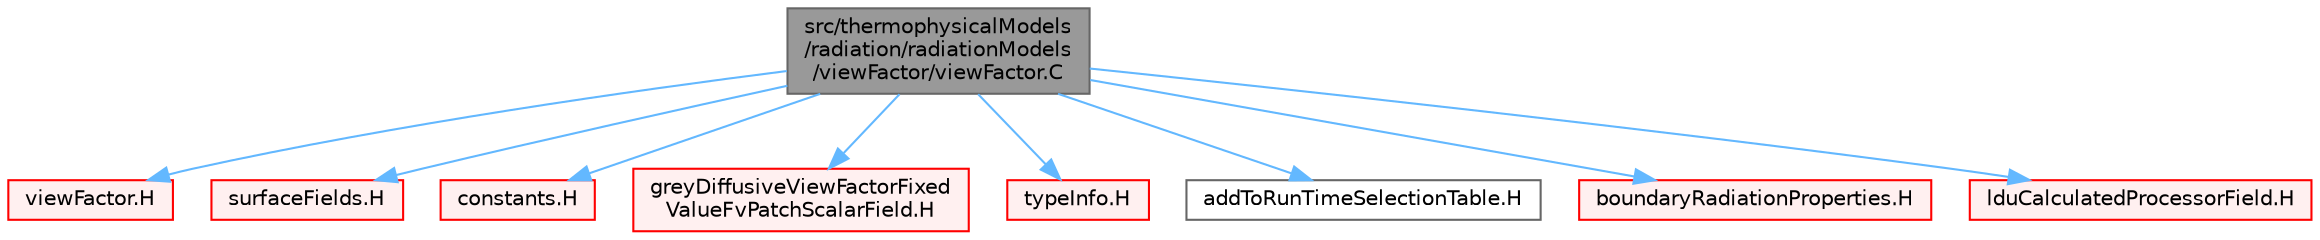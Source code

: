 digraph "src/thermophysicalModels/radiation/radiationModels/viewFactor/viewFactor.C"
{
 // LATEX_PDF_SIZE
  bgcolor="transparent";
  edge [fontname=Helvetica,fontsize=10,labelfontname=Helvetica,labelfontsize=10];
  node [fontname=Helvetica,fontsize=10,shape=box,height=0.2,width=0.4];
  Node1 [id="Node000001",label="src/thermophysicalModels\l/radiation/radiationModels\l/viewFactor/viewFactor.C",height=0.2,width=0.4,color="gray40", fillcolor="grey60", style="filled", fontcolor="black",tooltip=" "];
  Node1 -> Node2 [id="edge1_Node000001_Node000002",color="steelblue1",style="solid",tooltip=" "];
  Node2 [id="Node000002",label="viewFactor.H",height=0.2,width=0.4,color="red", fillcolor="#FFF0F0", style="filled",URL="$viewFactor_8H.html",tooltip=" "];
  Node1 -> Node475 [id="edge2_Node000001_Node000475",color="steelblue1",style="solid",tooltip=" "];
  Node475 [id="Node000475",label="surfaceFields.H",height=0.2,width=0.4,color="red", fillcolor="#FFF0F0", style="filled",URL="$surfaceFields_8H.html",tooltip="Foam::surfaceFields."];
  Node1 -> Node483 [id="edge3_Node000001_Node000483",color="steelblue1",style="solid",tooltip=" "];
  Node483 [id="Node000483",label="constants.H",height=0.2,width=0.4,color="red", fillcolor="#FFF0F0", style="filled",URL="$constants_8H.html",tooltip=" "];
  Node1 -> Node490 [id="edge4_Node000001_Node000490",color="steelblue1",style="solid",tooltip=" "];
  Node490 [id="Node000490",label="greyDiffusiveViewFactorFixed\lValueFvPatchScalarField.H",height=0.2,width=0.4,color="red", fillcolor="#FFF0F0", style="filled",URL="$greyDiffusiveViewFactorFixedValueFvPatchScalarField_8H.html",tooltip=" "];
  Node1 -> Node90 [id="edge5_Node000001_Node000090",color="steelblue1",style="solid",tooltip=" "];
  Node90 [id="Node000090",label="typeInfo.H",height=0.2,width=0.4,color="red", fillcolor="#FFF0F0", style="filled",URL="$typeInfo_8H.html",tooltip=" "];
  Node1 -> Node493 [id="edge6_Node000001_Node000493",color="steelblue1",style="solid",tooltip=" "];
  Node493 [id="Node000493",label="addToRunTimeSelectionTable.H",height=0.2,width=0.4,color="grey40", fillcolor="white", style="filled",URL="$addToRunTimeSelectionTable_8H.html",tooltip="Macros for easy insertion into run-time selection tables."];
  Node1 -> Node419 [id="edge7_Node000001_Node000419",color="steelblue1",style="solid",tooltip=" "];
  Node419 [id="Node000419",label="boundaryRadiationProperties.H",height=0.2,width=0.4,color="red", fillcolor="#FFF0F0", style="filled",URL="$boundaryRadiationProperties_8H.html",tooltip=" "];
  Node1 -> Node494 [id="edge8_Node000001_Node000494",color="steelblue1",style="solid",tooltip=" "];
  Node494 [id="Node000494",label="lduCalculatedProcessorField.H",height=0.2,width=0.4,color="red", fillcolor="#FFF0F0", style="filled",URL="$lduCalculatedProcessorField_8H.html",tooltip=" "];
}
